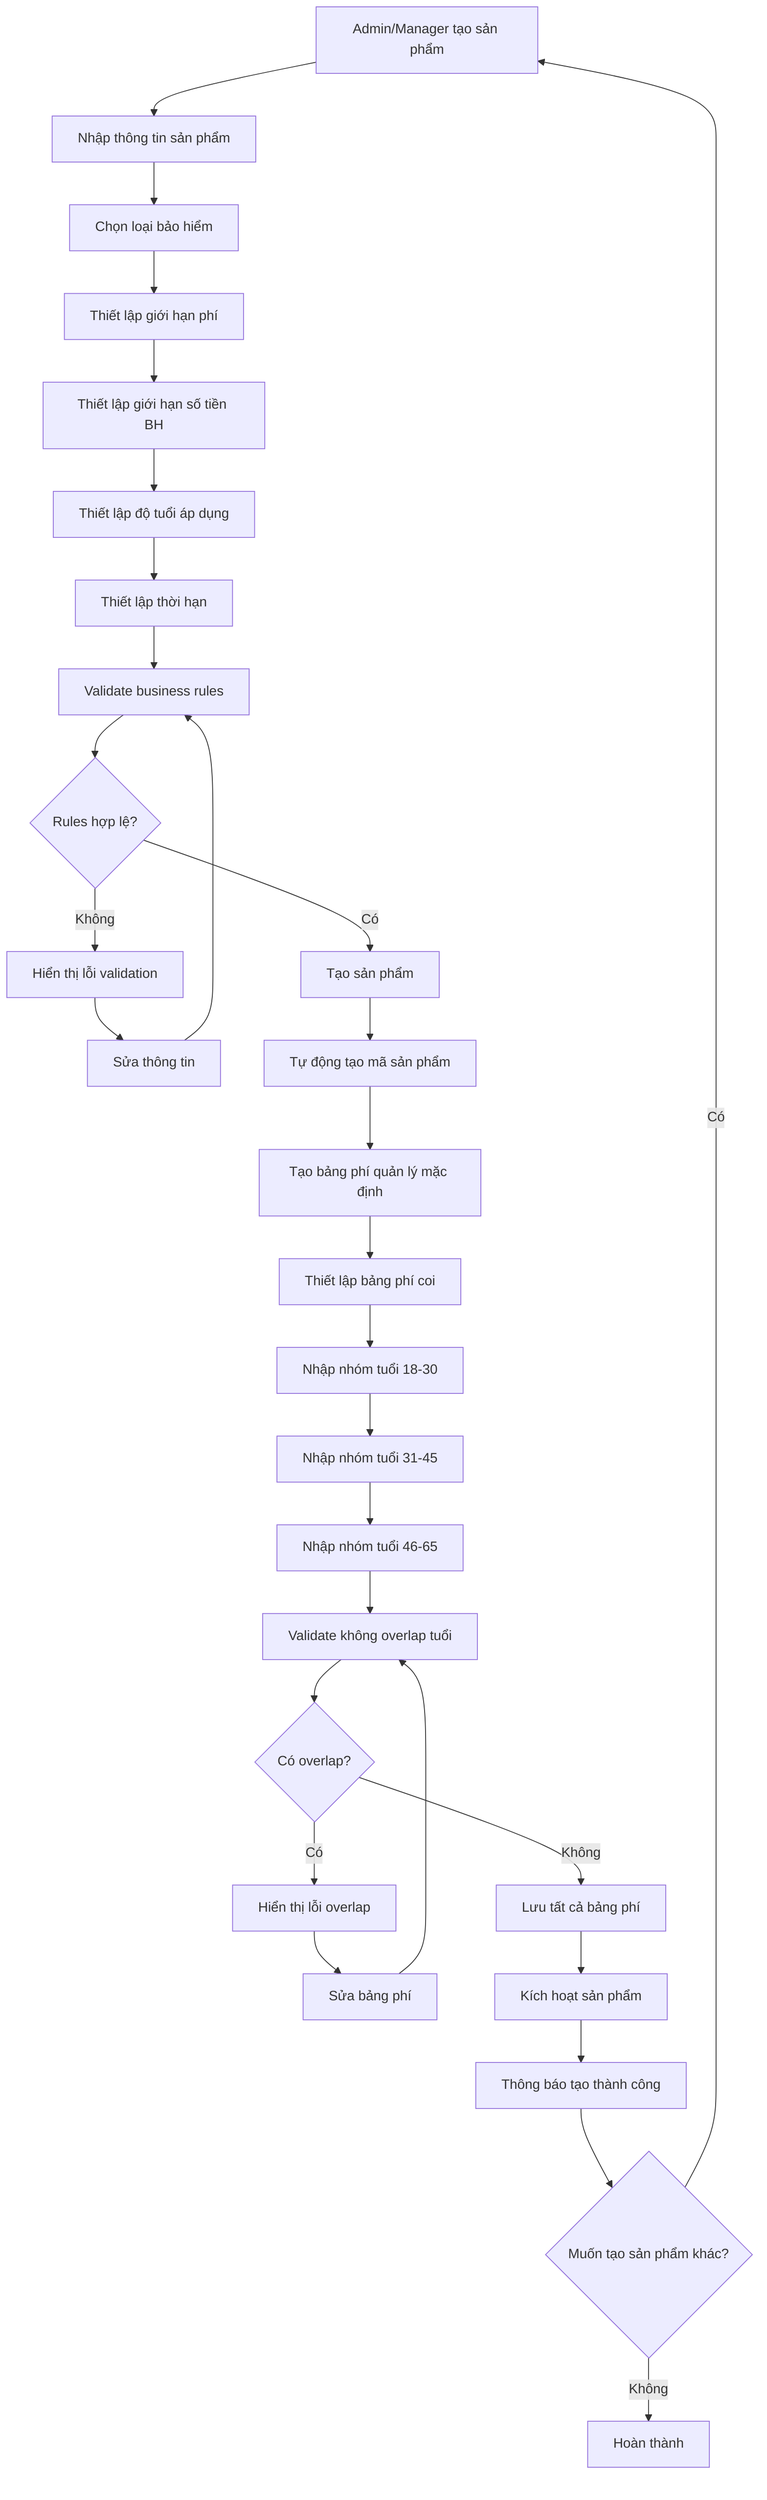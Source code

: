flowchart TD
    A[Admin/Manager tạo sản phẩm] --> B[Nhập thông tin sản phẩm]
    B --> C[Chọn loại bảo hiểm]
    C --> D[Thiết lập giới hạn phí]
    D --> E[Thiết lập giới hạn số tiền BH]
    E --> F[Thiết lập độ tuổi áp dụng]
    F --> G[Thiết lập thời hạn]
    
    G --> H[Validate business rules]
    H --> I{Rules hợp lệ?}
    I -->|Không| J[Hiển thị lỗi validation]
    J --> K[Sửa thông tin]
    K --> H
    
    I -->|Có| L[Tạo sản phẩm]
    L --> M[Tự động tạo mã sản phẩm]
    M --> N[Tạo bảng phí quản lý mặc định]
    
    N --> O[Thiết lập bảng phí coi]
    O --> P[Nhập nhóm tuổi 18-30]
    P --> Q[Nhập nhóm tuổi 31-45]
    Q --> R[Nhập nhóm tuổi 46-65]
    
    R --> S[Validate không overlap tuổi]
    S --> T{Có overlap?}
    T -->|Có| U[Hiển thị lỗi overlap]
    U --> V[Sửa bảng phí]
    V --> S
    
    T -->|Không| W[Lưu tất cả bảng phí]
    W --> X[Kích hoạt sản phẩm]
    X --> Y[Thông báo tạo thành công]
    
    Y --> Z{Muốn tạo sản phẩm khác?}
    Z -->|Có| A
    Z -->|Không| AA[Hoàn thành]